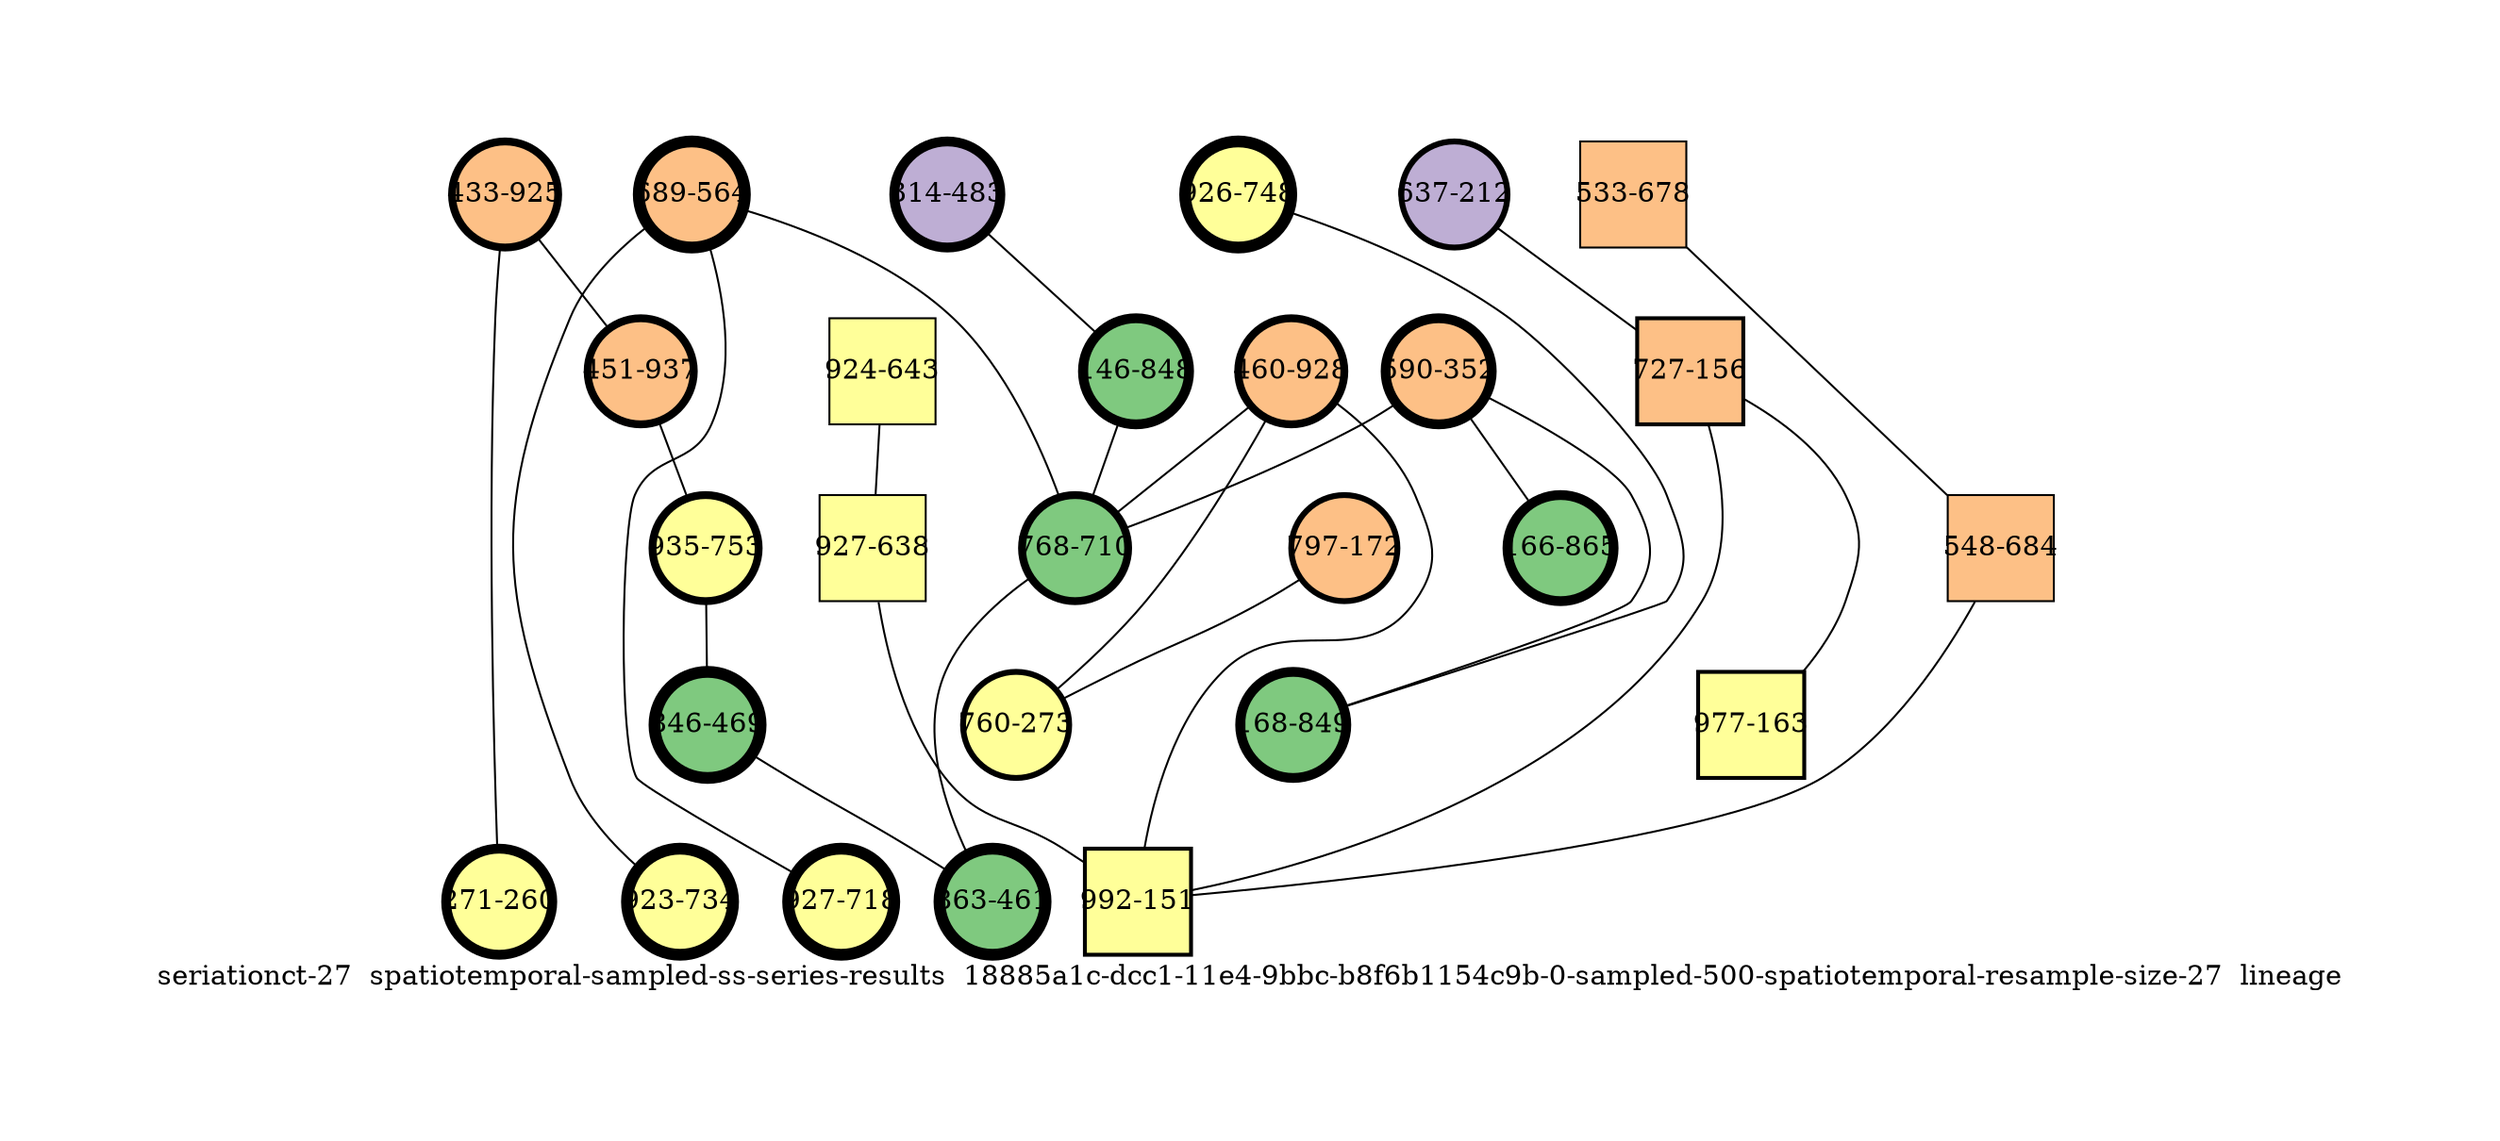 strict graph "seriationct-27  spatiotemporal-sampled-ss-series-results  18885a1c-dcc1-11e4-9bbc-b8f6b1154c9b-0-sampled-500-spatiotemporal-resample-size-27  lineage" {
labelloc=b;
ratio=auto;
pad="1.0";
label="seriationct-27  spatiotemporal-sampled-ss-series-results  18885a1c-dcc1-11e4-9bbc-b8f6b1154c9b-0-sampled-500-spatiotemporal-resample-size-27  lineage";
node [width="0.75", style=filled, fixedsize=true, height="0.75", shape=circle, label=""];
0 [xCoordinate="212.0", appears_in_slice=3, yCoordinate="637.0", colorscheme=accent6, lineage_id=0, short_label="637-212", label="637-212", shape=circle, cluster_id=1, fillcolor=2, size="500.0", id=0, penwidth="3.0"];
1 [xCoordinate="564.0", appears_in_slice=6, yCoordinate="689.0", colorscheme=accent6, lineage_id=0, short_label="689-564", label="689-564", shape=circle, cluster_id=2, fillcolor=3, size="500.0", id=1, penwidth="6.0"];
2 [xCoordinate="925.0", appears_in_slice=4, yCoordinate="433.0", colorscheme=accent6, lineage_id=0, short_label="433-925", label="433-925", shape=circle, cluster_id=2, fillcolor=3, size="500.0", id=2, penwidth="4.0"];
3 [xCoordinate="352.0", appears_in_slice=5, yCoordinate="590.0", colorscheme=accent6, lineage_id=0, short_label="590-352", label="590-352", shape=circle, cluster_id=2, fillcolor=3, size="500.0", id=3, penwidth="5.0"];
4 [xCoordinate="937.0", appears_in_slice=4, yCoordinate="451.0", colorscheme=accent6, lineage_id=0, short_label="451-937", label="451-937", shape=circle, cluster_id=2, fillcolor=3, size="500.0", id=4, penwidth="4.0"];
5 [xCoordinate="865.0", appears_in_slice=5, yCoordinate="166.0", colorscheme=accent6, lineage_id=0, short_label="166-865", label="166-865", shape=circle, cluster_id=0, fillcolor=1, size="500.0", id=5, penwidth="5.0"];
6 [xCoordinate="172.0", appears_in_slice=3, yCoordinate="797.0", colorscheme=accent6, lineage_id=0, short_label="797-172", label="797-172", shape=circle, cluster_id=2, fillcolor=3, size="500.0", id=6, penwidth="3.0"];
7 [xCoordinate="483.0", appears_in_slice=5, yCoordinate="314.0", colorscheme=accent6, lineage_id=0, short_label="314-483", label="314-483", shape=circle, cluster_id=1, fillcolor=2, size="500.0", id=7, penwidth="5.0"];
8 [xCoordinate="156.0", appears_in_slice=2, yCoordinate="727.0", colorscheme=accent6, lineage_id=1, short_label="727-156", label="727-156", shape=square, cluster_id=2, fillcolor=3, size="500.0", id=8, penwidth="2.0"];
9 [xCoordinate="848.0", appears_in_slice=5, yCoordinate="146.0", colorscheme=accent6, lineage_id=0, short_label="146-848", label="146-848", shape=circle, cluster_id=0, fillcolor=1, size="500.0", id=9, penwidth="5.0"];
10 [xCoordinate="928.0", appears_in_slice=4, yCoordinate="460.0", colorscheme=accent6, lineage_id=0, short_label="460-928", label="460-928", shape=circle, cluster_id=2, fillcolor=3, size="500.0", id=10, penwidth="4.0"];
11 [xCoordinate="753.0", appears_in_slice=4, yCoordinate="935.0", colorscheme=accent6, lineage_id=0, short_label="935-753", label="935-753", shape=circle, cluster_id=3, fillcolor=4, size="500.0", id=11, penwidth="4.0"];
12 [xCoordinate="678.0", appears_in_slice=1, yCoordinate="533.0", colorscheme=accent6, lineage_id=1, short_label="533-678", label="533-678", shape=square, cluster_id=2, fillcolor=3, size="500.0", id=12, penwidth="1.0"];
13 [xCoordinate="748.0", appears_in_slice=6, yCoordinate="926.0", colorscheme=accent6, lineage_id=0, short_label="926-748", label="926-748", shape=circle, cluster_id=3, fillcolor=4, size="500.0", id=13, penwidth="6.0"];
14 [xCoordinate="260.0", appears_in_slice=5, yCoordinate="271.0", colorscheme=accent6, lineage_id=0, short_label="271-260", label="271-260", shape=circle, cluster_id=3, fillcolor=4, size="500.0", id=14, penwidth="5.0"];
15 [xCoordinate="734.0", appears_in_slice=6, yCoordinate="923.0", colorscheme=accent6, lineage_id=0, short_label="923-734", label="923-734", shape=circle, cluster_id=3, fillcolor=4, size="500.0", id=15, penwidth="6.0"];
16 [xCoordinate="469.0", appears_in_slice=6, yCoordinate="846.0", colorscheme=accent6, lineage_id=0, short_label="846-469", label="846-469", shape=circle, cluster_id=0, fillcolor=1, size="500.0", id=16, penwidth="6.0"];
17 [xCoordinate="684.0", appears_in_slice=1, yCoordinate="548.0", colorscheme=accent6, lineage_id=1, short_label="548-684", label="548-684", shape=square, cluster_id=2, fillcolor=3, size="500.0", id=17, penwidth="1.0"];
18 [xCoordinate="718.0", appears_in_slice=6, yCoordinate="927.0", colorscheme=accent6, lineage_id=0, short_label="927-718", label="927-718", shape=circle, cluster_id=3, fillcolor=4, size="500.0", id=18, penwidth="6.0"];
19 [xCoordinate="710.0", appears_in_slice=4, yCoordinate="768.0", colorscheme=accent6, lineage_id=0, short_label="768-710", label="768-710", shape=circle, cluster_id=0, fillcolor=1, size="500.0", id=19, penwidth="4.0"];
20 [xCoordinate="643.0", appears_in_slice=1, yCoordinate="924.0", colorscheme=accent6, lineage_id=1, short_label="924-643", label="924-643", shape=square, cluster_id=3, fillcolor=4, size="500.0", id=20, penwidth="1.0"];
21 [xCoordinate="849.0", appears_in_slice=5, yCoordinate="168.0", colorscheme=accent6, lineage_id=0, short_label="168-849", label="168-849", shape=circle, cluster_id=0, fillcolor=1, size="500.0", id=21, penwidth="5.0"];
22 [xCoordinate="638.0", appears_in_slice=1, yCoordinate="927.0", colorscheme=accent6, lineage_id=1, short_label="927-638", label="927-638", shape=square, cluster_id=3, fillcolor=4, size="500.0", id=22, penwidth="1.0"];
23 [xCoordinate="273.0", appears_in_slice=3, yCoordinate="760.0", colorscheme=accent6, lineage_id=0, short_label="760-273", label="760-273", shape=circle, cluster_id=3, fillcolor=4, size="500.0", id=23, penwidth="3.0"];
24 [xCoordinate="461.0", appears_in_slice=6, yCoordinate="863.0", colorscheme=accent6, lineage_id=0, short_label="863-461", label="863-461", shape=circle, cluster_id=0, fillcolor=1, size="500.0", id=24, penwidth="6.0"];
25 [xCoordinate="151.0", appears_in_slice=2, yCoordinate="992.0", colorscheme=accent6, lineage_id=1, short_label="992-151", label="992-151", shape=square, cluster_id=3, fillcolor=4, size="500.0", id=25, penwidth="2.0"];
26 [xCoordinate="163.0", appears_in_slice=2, yCoordinate="977.0", colorscheme=accent6, lineage_id=1, short_label="977-163", label="977-163", shape=square, cluster_id=3, fillcolor=4, size="500.0", id=26, penwidth="2.0"];
0 -- 8  [inverseweight="4.46891949048", weight="0.223767736727"];
1 -- 18  [inverseweight="13.8144740999", weight="0.0723878442834"];
1 -- 19  [inverseweight="1.78962193649", weight="0.558777236473"];
1 -- 15  [inverseweight="2.29179439002", weight="0.436339317504"];
2 -- 4  [inverseweight="13.3061573853", weight="0.0751531769122"];
2 -- 14  [inverseweight="12.0701137396", weight="0.0828492607088"];
3 -- 19  [inverseweight="1.81345202886", weight="0.551434492936"];
3 -- 21  [inverseweight="15.7018573255", weight="0.0636867333124"];
3 -- 5  [inverseweight="18.97974045", weight="0.0526877594893"];
4 -- 11  [inverseweight="18.8444590361", weight="0.0530659966457"];
6 -- 23  [inverseweight="19.090088708", weight="0.0523832034148"];
7 -- 9  [inverseweight="29.260286799", weight="0.0341760149813"];
8 -- 25  [inverseweight="2.24924213308", weight="0.444594196993"];
8 -- 26  [inverseweight="2.95490934595", weight="0.338419857573"];
9 -- 19  [inverseweight="1.78781346247", weight="0.559342471121"];
10 -- 25  [inverseweight="2.14156821925", weight="0.466947534526"];
10 -- 19  [inverseweight="17.1903541043", weight="0.058172158289"];
10 -- 23  [inverseweight="1.91566663043", weight="0.522011494126"];
11 -- 16  [inverseweight="2.53620924419", weight="0.394289233939"];
12 -- 17  [inverseweight="18.1369062528", weight="0.0551361950084"];
13 -- 21  [inverseweight="2.17729066966", weight="0.459286403021"];
16 -- 24  [inverseweight="11.4647541995", weight="0.0872238499494"];
17 -- 25  [inverseweight="3.00725019825", weight="0.332529697922"];
19 -- 24  [inverseweight="2.15313321531", weight="0.464439447076"];
20 -- 22  [inverseweight="10.9422027383", weight="0.0913892772704"];
22 -- 25  [inverseweight="1.36382122466", weight="0.733233932657"];
}

